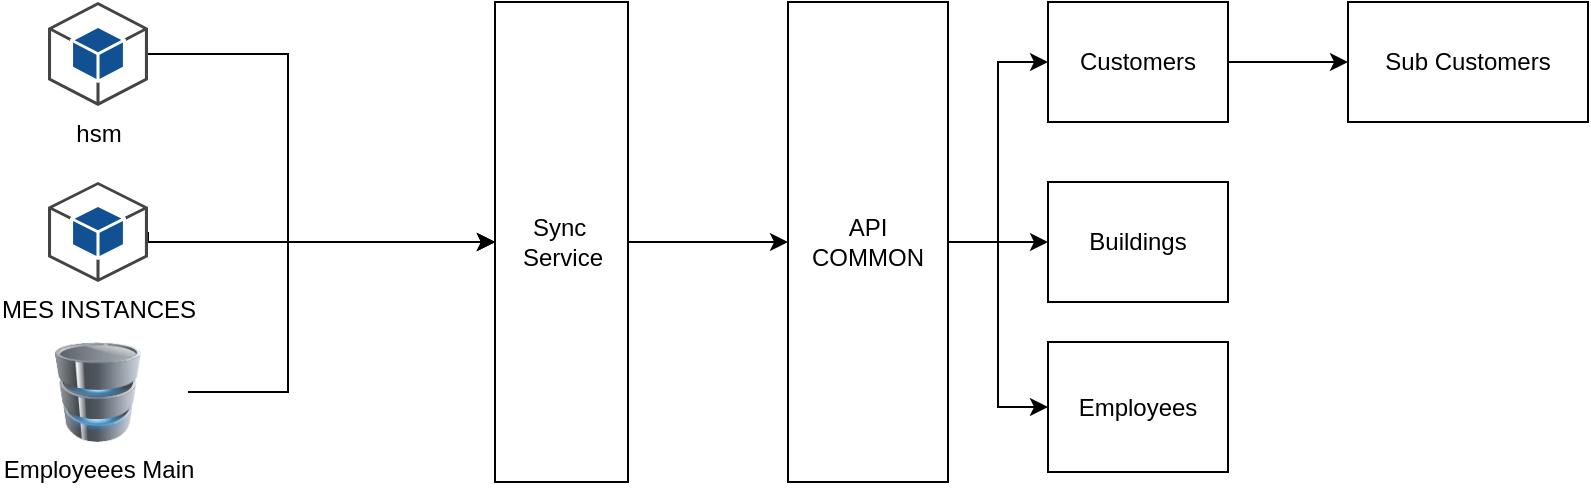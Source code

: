 <mxfile version="24.6.4" type="github">
  <diagram name="Page-1" id="eVCtRf0G2x5u8zt62bL7">
    <mxGraphModel dx="1006" dy="693" grid="1" gridSize="10" guides="1" tooltips="1" connect="1" arrows="1" fold="1" page="1" pageScale="1" pageWidth="850" pageHeight="1100" math="0" shadow="0">
      <root>
        <mxCell id="0" />
        <mxCell id="1" parent="0" />
        <mxCell id="qlRtZmoTXCTp3skXaAc1-45" style="edgeStyle=orthogonalEdgeStyle;rounded=0;orthogonalLoop=1;jettySize=auto;html=1;exitX=1;exitY=0.5;exitDx=0;exitDy=0;entryX=0;entryY=0.5;entryDx=0;entryDy=0;" edge="1" parent="1" source="qlRtZmoTXCTp3skXaAc1-2" target="qlRtZmoTXCTp3skXaAc1-3">
          <mxGeometry relative="1" as="geometry" />
        </mxCell>
        <mxCell id="qlRtZmoTXCTp3skXaAc1-47" style="edgeStyle=orthogonalEdgeStyle;rounded=0;orthogonalLoop=1;jettySize=auto;html=1;exitX=1;exitY=0.5;exitDx=0;exitDy=0;entryX=0;entryY=0.5;entryDx=0;entryDy=0;" edge="1" parent="1" source="qlRtZmoTXCTp3skXaAc1-2" target="qlRtZmoTXCTp3skXaAc1-16">
          <mxGeometry relative="1" as="geometry" />
        </mxCell>
        <mxCell id="qlRtZmoTXCTp3skXaAc1-48" style="edgeStyle=orthogonalEdgeStyle;rounded=0;orthogonalLoop=1;jettySize=auto;html=1;exitX=1;exitY=0.5;exitDx=0;exitDy=0;entryX=0;entryY=0.5;entryDx=0;entryDy=0;" edge="1" parent="1" source="qlRtZmoTXCTp3skXaAc1-2" target="qlRtZmoTXCTp3skXaAc1-4">
          <mxGeometry relative="1" as="geometry" />
        </mxCell>
        <mxCell id="qlRtZmoTXCTp3skXaAc1-2" value="API COMMON" style="rounded=0;whiteSpace=wrap;html=1;" vertex="1" parent="1">
          <mxGeometry x="400" y="40" width="80" height="240" as="geometry" />
        </mxCell>
        <mxCell id="qlRtZmoTXCTp3skXaAc1-46" value="" style="edgeStyle=orthogonalEdgeStyle;rounded=0;orthogonalLoop=1;jettySize=auto;html=1;" edge="1" parent="1" source="qlRtZmoTXCTp3skXaAc1-3" target="qlRtZmoTXCTp3skXaAc1-20">
          <mxGeometry relative="1" as="geometry" />
        </mxCell>
        <mxCell id="qlRtZmoTXCTp3skXaAc1-3" value="Customers" style="rounded=0;whiteSpace=wrap;html=1;" vertex="1" parent="1">
          <mxGeometry x="530" y="40" width="90" height="60" as="geometry" />
        </mxCell>
        <mxCell id="qlRtZmoTXCTp3skXaAc1-4" value="Employees" style="rounded=0;whiteSpace=wrap;html=1;" vertex="1" parent="1">
          <mxGeometry x="530" y="210" width="90" height="65" as="geometry" />
        </mxCell>
        <mxCell id="qlRtZmoTXCTp3skXaAc1-15" style="edgeStyle=orthogonalEdgeStyle;rounded=0;orthogonalLoop=1;jettySize=auto;html=1;exitX=0.5;exitY=1;exitDx=0;exitDy=0;" edge="1" parent="1" source="qlRtZmoTXCTp3skXaAc1-4" target="qlRtZmoTXCTp3skXaAc1-4">
          <mxGeometry relative="1" as="geometry" />
        </mxCell>
        <mxCell id="qlRtZmoTXCTp3skXaAc1-16" value="Buildings" style="rounded=0;whiteSpace=wrap;html=1;" vertex="1" parent="1">
          <mxGeometry x="530" y="130" width="90" height="60" as="geometry" />
        </mxCell>
        <mxCell id="qlRtZmoTXCTp3skXaAc1-20" value="Sub Customers" style="rounded=0;whiteSpace=wrap;html=1;" vertex="1" parent="1">
          <mxGeometry x="680" y="40" width="120" height="60" as="geometry" />
        </mxCell>
        <mxCell id="qlRtZmoTXCTp3skXaAc1-49" style="edgeStyle=orthogonalEdgeStyle;rounded=0;orthogonalLoop=1;jettySize=auto;html=1;exitX=1;exitY=0.5;exitDx=0;exitDy=0;exitPerimeter=0;entryX=0;entryY=0.5;entryDx=0;entryDy=0;" edge="1" parent="1" source="qlRtZmoTXCTp3skXaAc1-25" target="qlRtZmoTXCTp3skXaAc1-44">
          <mxGeometry relative="1" as="geometry">
            <Array as="points">
              <mxPoint x="150" y="66" />
              <mxPoint x="150" y="160" />
            </Array>
          </mxGeometry>
        </mxCell>
        <mxCell id="qlRtZmoTXCTp3skXaAc1-25" value="hsm" style="outlineConnect=0;dashed=0;verticalLabelPosition=bottom;verticalAlign=top;align=center;html=1;shape=mxgraph.aws3.android;fillColor=#115193;gradientColor=none;" vertex="1" parent="1">
          <mxGeometry x="30" y="40" width="50" height="52" as="geometry" />
        </mxCell>
        <mxCell id="qlRtZmoTXCTp3skXaAc1-51" style="edgeStyle=orthogonalEdgeStyle;rounded=0;orthogonalLoop=1;jettySize=auto;html=1;exitX=1;exitY=0.5;exitDx=0;exitDy=0;entryX=0;entryY=0.5;entryDx=0;entryDy=0;" edge="1" parent="1" source="qlRtZmoTXCTp3skXaAc1-27" target="qlRtZmoTXCTp3skXaAc1-44">
          <mxGeometry relative="1" as="geometry">
            <mxPoint x="230" y="220.0" as="targetPoint" />
            <Array as="points">
              <mxPoint x="150" y="235" />
              <mxPoint x="150" y="160" />
            </Array>
          </mxGeometry>
        </mxCell>
        <mxCell id="qlRtZmoTXCTp3skXaAc1-27" value="Employeees Main" style="image;html=1;image=img/lib/clip_art/computers/Database_128x128.png" vertex="1" parent="1">
          <mxGeometry x="10" y="210" width="90" height="50" as="geometry" />
        </mxCell>
        <mxCell id="qlRtZmoTXCTp3skXaAc1-50" style="edgeStyle=orthogonalEdgeStyle;rounded=0;orthogonalLoop=1;jettySize=auto;html=1;exitX=1;exitY=0.5;exitDx=0;exitDy=0;exitPerimeter=0;entryX=0;entryY=0.5;entryDx=0;entryDy=0;" edge="1" parent="1" source="qlRtZmoTXCTp3skXaAc1-37" target="qlRtZmoTXCTp3skXaAc1-44">
          <mxGeometry relative="1" as="geometry">
            <Array as="points">
              <mxPoint x="80" y="160" />
            </Array>
          </mxGeometry>
        </mxCell>
        <mxCell id="qlRtZmoTXCTp3skXaAc1-37" value="MES INSTANCES" style="outlineConnect=0;dashed=0;verticalLabelPosition=bottom;verticalAlign=top;align=center;html=1;shape=mxgraph.aws3.android;fillColor=#115193;gradientColor=none;" vertex="1" parent="1">
          <mxGeometry x="30" y="130" width="50" height="50" as="geometry" />
        </mxCell>
        <mxCell id="qlRtZmoTXCTp3skXaAc1-53" value="" style="edgeStyle=orthogonalEdgeStyle;rounded=0;orthogonalLoop=1;jettySize=auto;html=1;" edge="1" parent="1" source="qlRtZmoTXCTp3skXaAc1-44" target="qlRtZmoTXCTp3skXaAc1-2">
          <mxGeometry relative="1" as="geometry" />
        </mxCell>
        <mxCell id="qlRtZmoTXCTp3skXaAc1-44" value="&lt;div&gt;Sync&amp;nbsp;&lt;/div&gt;&lt;div&gt;Service&lt;/div&gt;" style="rounded=0;whiteSpace=wrap;html=1;" vertex="1" parent="1">
          <mxGeometry x="253.5" y="40" width="66.5" height="240" as="geometry" />
        </mxCell>
      </root>
    </mxGraphModel>
  </diagram>
</mxfile>
